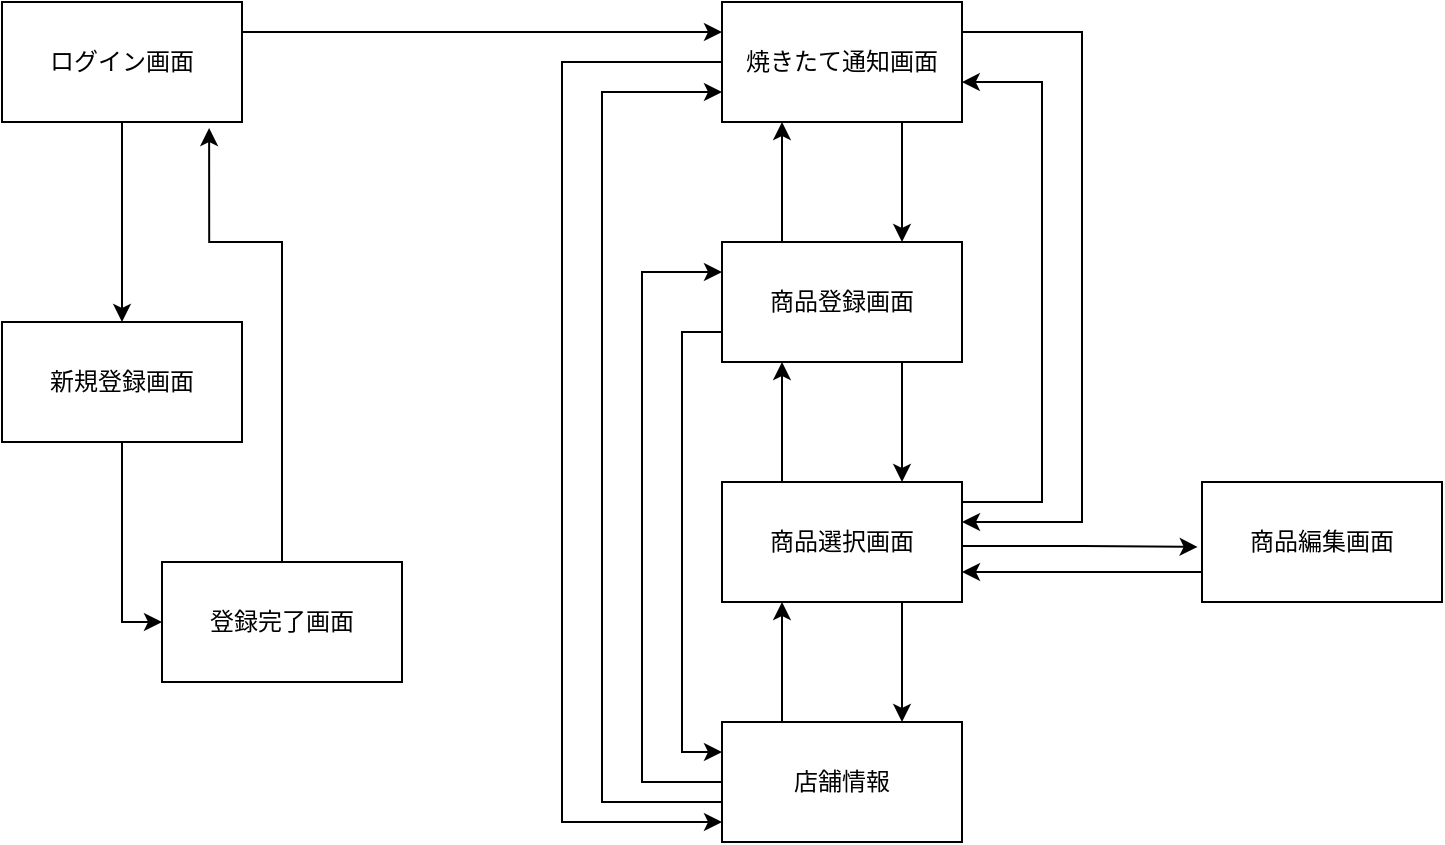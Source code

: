 <mxfile version="16.5.6" type="github"><diagram id="fChN6DMovFdQ7hGlvqWh" name="Page-1"><mxGraphModel dx="1038" dy="579" grid="1" gridSize="10" guides="1" tooltips="1" connect="1" arrows="1" fold="1" page="1" pageScale="1" pageWidth="827" pageHeight="1169" math="0" shadow="0"><root><mxCell id="0"/><mxCell id="1" parent="0"/><mxCell id="TyJineFc7PsX3nX8D2kp-4" style="edgeStyle=orthogonalEdgeStyle;rounded=0;orthogonalLoop=1;jettySize=auto;html=1;entryX=0.5;entryY=0;entryDx=0;entryDy=0;" edge="1" parent="1" source="TyJineFc7PsX3nX8D2kp-1" target="TyJineFc7PsX3nX8D2kp-2"><mxGeometry relative="1" as="geometry"/></mxCell><mxCell id="TyJineFc7PsX3nX8D2kp-34" style="edgeStyle=orthogonalEdgeStyle;rounded=0;orthogonalLoop=1;jettySize=auto;html=1;exitX=1;exitY=0.25;exitDx=0;exitDy=0;entryX=0;entryY=0.25;entryDx=0;entryDy=0;" edge="1" parent="1" source="TyJineFc7PsX3nX8D2kp-1" target="TyJineFc7PsX3nX8D2kp-7"><mxGeometry relative="1" as="geometry"/></mxCell><mxCell id="TyJineFc7PsX3nX8D2kp-1" value="ログイン画面" style="rounded=0;whiteSpace=wrap;html=1;" vertex="1" parent="1"><mxGeometry x="40" y="40" width="120" height="60" as="geometry"/></mxCell><mxCell id="TyJineFc7PsX3nX8D2kp-5" style="edgeStyle=orthogonalEdgeStyle;rounded=0;orthogonalLoop=1;jettySize=auto;html=1;entryX=0;entryY=0.5;entryDx=0;entryDy=0;" edge="1" parent="1" source="TyJineFc7PsX3nX8D2kp-2" target="TyJineFc7PsX3nX8D2kp-3"><mxGeometry relative="1" as="geometry"/></mxCell><mxCell id="TyJineFc7PsX3nX8D2kp-2" value="新規登録画面" style="rounded=0;whiteSpace=wrap;html=1;" vertex="1" parent="1"><mxGeometry x="40" y="200" width="120" height="60" as="geometry"/></mxCell><mxCell id="TyJineFc7PsX3nX8D2kp-6" style="edgeStyle=orthogonalEdgeStyle;rounded=0;orthogonalLoop=1;jettySize=auto;html=1;entryX=0.863;entryY=1.05;entryDx=0;entryDy=0;entryPerimeter=0;" edge="1" parent="1" source="TyJineFc7PsX3nX8D2kp-3" target="TyJineFc7PsX3nX8D2kp-1"><mxGeometry relative="1" as="geometry"><Array as="points"><mxPoint x="180" y="160"/><mxPoint x="144" y="160"/></Array></mxGeometry></mxCell><mxCell id="TyJineFc7PsX3nX8D2kp-3" value="登録完了画面" style="rounded=0;whiteSpace=wrap;html=1;" vertex="1" parent="1"><mxGeometry x="120" y="320" width="120" height="60" as="geometry"/></mxCell><mxCell id="TyJineFc7PsX3nX8D2kp-39" style="edgeStyle=orthogonalEdgeStyle;rounded=0;orthogonalLoop=1;jettySize=auto;html=1;exitX=0.75;exitY=1;exitDx=0;exitDy=0;entryX=0.75;entryY=0;entryDx=0;entryDy=0;" edge="1" parent="1" source="TyJineFc7PsX3nX8D2kp-7" target="TyJineFc7PsX3nX8D2kp-8"><mxGeometry relative="1" as="geometry"/></mxCell><mxCell id="TyJineFc7PsX3nX8D2kp-49" style="edgeStyle=orthogonalEdgeStyle;rounded=0;orthogonalLoop=1;jettySize=auto;html=1;exitX=0;exitY=0.5;exitDx=0;exitDy=0;" edge="1" parent="1" source="TyJineFc7PsX3nX8D2kp-7"><mxGeometry relative="1" as="geometry"><mxPoint x="400" y="450" as="targetPoint"/><Array as="points"><mxPoint x="320" y="70"/><mxPoint x="320" y="450"/><mxPoint x="400" y="450"/></Array></mxGeometry></mxCell><mxCell id="TyJineFc7PsX3nX8D2kp-52" style="edgeStyle=orthogonalEdgeStyle;rounded=0;orthogonalLoop=1;jettySize=auto;html=1;exitX=1;exitY=0.25;exitDx=0;exitDy=0;" edge="1" parent="1" source="TyJineFc7PsX3nX8D2kp-7"><mxGeometry relative="1" as="geometry"><mxPoint x="520" y="300" as="targetPoint"/><Array as="points"><mxPoint x="580" y="55"/><mxPoint x="580" y="300"/><mxPoint x="520" y="300"/></Array></mxGeometry></mxCell><mxCell id="TyJineFc7PsX3nX8D2kp-7" value="焼きたて通知画面" style="rounded=0;whiteSpace=wrap;html=1;" vertex="1" parent="1"><mxGeometry x="400" y="40" width="120" height="60" as="geometry"/></mxCell><mxCell id="TyJineFc7PsX3nX8D2kp-40" style="edgeStyle=orthogonalEdgeStyle;rounded=0;orthogonalLoop=1;jettySize=auto;html=1;exitX=0.25;exitY=0;exitDx=0;exitDy=0;entryX=0.25;entryY=1;entryDx=0;entryDy=0;" edge="1" parent="1" source="TyJineFc7PsX3nX8D2kp-8" target="TyJineFc7PsX3nX8D2kp-7"><mxGeometry relative="1" as="geometry"/></mxCell><mxCell id="TyJineFc7PsX3nX8D2kp-41" style="edgeStyle=orthogonalEdgeStyle;rounded=0;orthogonalLoop=1;jettySize=auto;html=1;exitX=0.75;exitY=1;exitDx=0;exitDy=0;entryX=0.75;entryY=0;entryDx=0;entryDy=0;" edge="1" parent="1" source="TyJineFc7PsX3nX8D2kp-8" target="TyJineFc7PsX3nX8D2kp-9"><mxGeometry relative="1" as="geometry"/></mxCell><mxCell id="TyJineFc7PsX3nX8D2kp-50" style="edgeStyle=orthogonalEdgeStyle;rounded=0;orthogonalLoop=1;jettySize=auto;html=1;exitX=0;exitY=0.75;exitDx=0;exitDy=0;entryX=0;entryY=0.25;entryDx=0;entryDy=0;" edge="1" parent="1" source="TyJineFc7PsX3nX8D2kp-8" target="TyJineFc7PsX3nX8D2kp-10"><mxGeometry relative="1" as="geometry"/></mxCell><mxCell id="TyJineFc7PsX3nX8D2kp-8" value="商品登録画面" style="rounded=0;whiteSpace=wrap;html=1;" vertex="1" parent="1"><mxGeometry x="400" y="160" width="120" height="60" as="geometry"/></mxCell><mxCell id="TyJineFc7PsX3nX8D2kp-42" style="edgeStyle=orthogonalEdgeStyle;rounded=0;orthogonalLoop=1;jettySize=auto;html=1;exitX=0.25;exitY=0;exitDx=0;exitDy=0;entryX=0.25;entryY=1;entryDx=0;entryDy=0;" edge="1" parent="1" source="TyJineFc7PsX3nX8D2kp-9" target="TyJineFc7PsX3nX8D2kp-8"><mxGeometry relative="1" as="geometry"/></mxCell><mxCell id="TyJineFc7PsX3nX8D2kp-43" style="edgeStyle=orthogonalEdgeStyle;rounded=0;orthogonalLoop=1;jettySize=auto;html=1;exitX=0.75;exitY=1;exitDx=0;exitDy=0;entryX=0.75;entryY=0;entryDx=0;entryDy=0;" edge="1" parent="1" source="TyJineFc7PsX3nX8D2kp-9" target="TyJineFc7PsX3nX8D2kp-10"><mxGeometry relative="1" as="geometry"/></mxCell><mxCell id="TyJineFc7PsX3nX8D2kp-51" style="edgeStyle=orthogonalEdgeStyle;rounded=0;orthogonalLoop=1;jettySize=auto;html=1;entryX=0.999;entryY=0.667;entryDx=0;entryDy=0;entryPerimeter=0;" edge="1" parent="1" target="TyJineFc7PsX3nX8D2kp-7"><mxGeometry relative="1" as="geometry"><mxPoint x="520" y="300" as="sourcePoint"/><Array as="points"><mxPoint x="520" y="290"/><mxPoint x="560" y="290"/><mxPoint x="560" y="80"/></Array></mxGeometry></mxCell><mxCell id="TyJineFc7PsX3nX8D2kp-53" style="edgeStyle=orthogonalEdgeStyle;rounded=0;orthogonalLoop=1;jettySize=auto;html=1;exitX=1;exitY=0.5;exitDx=0;exitDy=0;entryX=-0.018;entryY=0.541;entryDx=0;entryDy=0;entryPerimeter=0;" edge="1" parent="1" source="TyJineFc7PsX3nX8D2kp-9" target="TyJineFc7PsX3nX8D2kp-33"><mxGeometry relative="1" as="geometry"><Array as="points"><mxPoint x="520" y="312"/><mxPoint x="580" y="312"/></Array></mxGeometry></mxCell><mxCell id="TyJineFc7PsX3nX8D2kp-9" value="商品選択画面" style="rounded=0;whiteSpace=wrap;html=1;" vertex="1" parent="1"><mxGeometry x="400" y="280" width="120" height="60" as="geometry"/></mxCell><mxCell id="TyJineFc7PsX3nX8D2kp-36" style="edgeStyle=orthogonalEdgeStyle;rounded=0;orthogonalLoop=1;jettySize=auto;html=1;exitX=0;exitY=0.25;exitDx=0;exitDy=0;entryX=0;entryY=0.75;entryDx=0;entryDy=0;" edge="1" parent="1" source="TyJineFc7PsX3nX8D2kp-10" target="TyJineFc7PsX3nX8D2kp-7"><mxGeometry relative="1" as="geometry"><Array as="points"><mxPoint x="400" y="440"/><mxPoint x="340" y="440"/><mxPoint x="340" y="85"/></Array></mxGeometry></mxCell><mxCell id="TyJineFc7PsX3nX8D2kp-44" style="edgeStyle=orthogonalEdgeStyle;rounded=0;orthogonalLoop=1;jettySize=auto;html=1;exitX=0.25;exitY=0;exitDx=0;exitDy=0;entryX=0.25;entryY=1;entryDx=0;entryDy=0;" edge="1" parent="1" source="TyJineFc7PsX3nX8D2kp-10" target="TyJineFc7PsX3nX8D2kp-9"><mxGeometry relative="1" as="geometry"/></mxCell><mxCell id="TyJineFc7PsX3nX8D2kp-47" style="edgeStyle=orthogonalEdgeStyle;rounded=0;orthogonalLoop=1;jettySize=auto;html=1;exitX=0;exitY=0.25;exitDx=0;exitDy=0;entryX=0;entryY=0.25;entryDx=0;entryDy=0;" edge="1" parent="1" source="TyJineFc7PsX3nX8D2kp-10" target="TyJineFc7PsX3nX8D2kp-8"><mxGeometry relative="1" as="geometry"><Array as="points"><mxPoint x="400" y="430"/><mxPoint x="360" y="430"/><mxPoint x="360" y="175"/></Array></mxGeometry></mxCell><mxCell id="TyJineFc7PsX3nX8D2kp-10" value="店舗情報" style="rounded=0;whiteSpace=wrap;html=1;" vertex="1" parent="1"><mxGeometry x="400" y="400" width="120" height="60" as="geometry"/></mxCell><mxCell id="TyJineFc7PsX3nX8D2kp-54" style="edgeStyle=orthogonalEdgeStyle;rounded=0;orthogonalLoop=1;jettySize=auto;html=1;exitX=0;exitY=0.75;exitDx=0;exitDy=0;entryX=1;entryY=0.75;entryDx=0;entryDy=0;" edge="1" parent="1" source="TyJineFc7PsX3nX8D2kp-33" target="TyJineFc7PsX3nX8D2kp-9"><mxGeometry relative="1" as="geometry"/></mxCell><mxCell id="TyJineFc7PsX3nX8D2kp-33" value="商品編集画面" style="rounded=0;whiteSpace=wrap;html=1;" vertex="1" parent="1"><mxGeometry x="640" y="280" width="120" height="60" as="geometry"/></mxCell></root></mxGraphModel></diagram></mxfile>